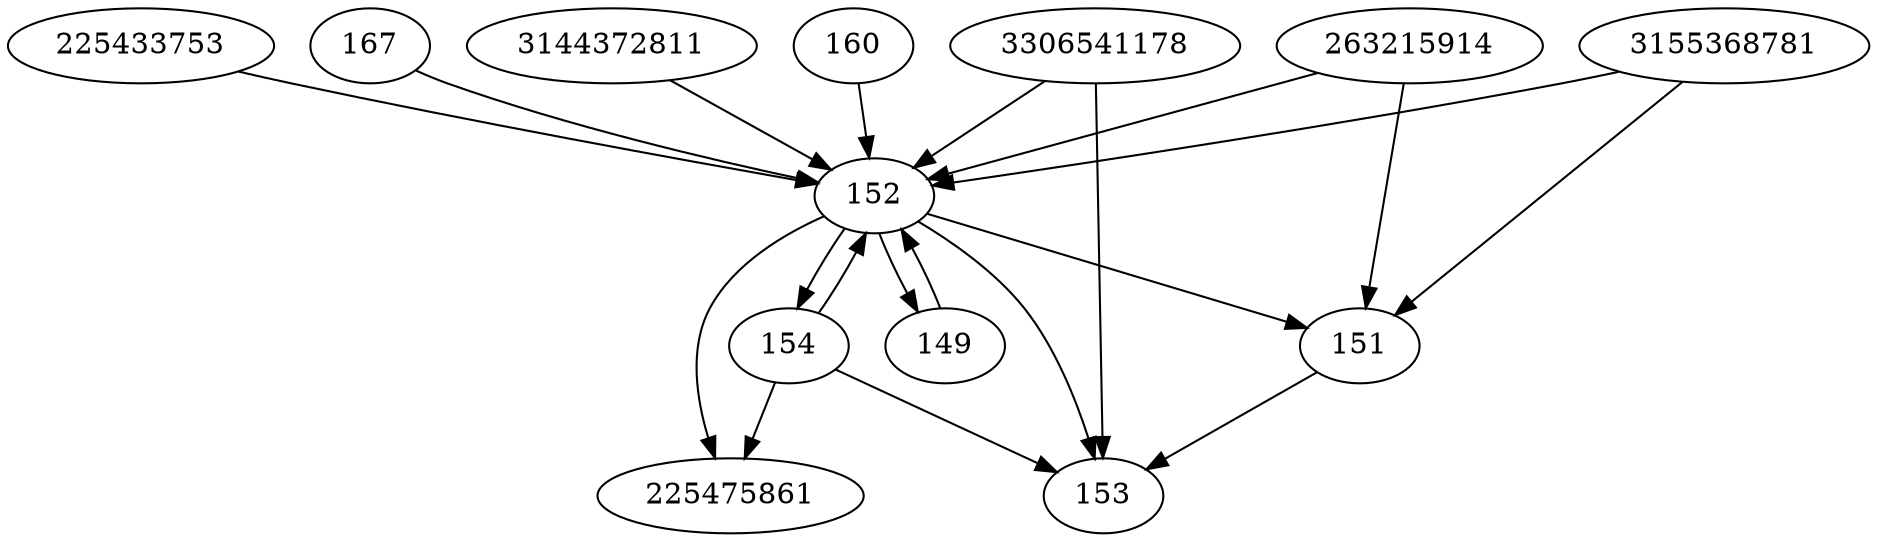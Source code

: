 strict digraph  {
160;
225433753;
3306541178;
167;
263215914;
3144372811;
3155368781;
149;
225475861;
151;
152;
153;
154;
160 -> 152;
225433753 -> 152;
3306541178 -> 152;
3306541178 -> 153;
167 -> 152;
263215914 -> 151;
263215914 -> 152;
3144372811 -> 152;
3155368781 -> 151;
3155368781 -> 152;
149 -> 152;
151 -> 153;
152 -> 154;
152 -> 225475861;
152 -> 153;
152 -> 149;
152 -> 151;
154 -> 153;
154 -> 225475861;
154 -> 152;
}
